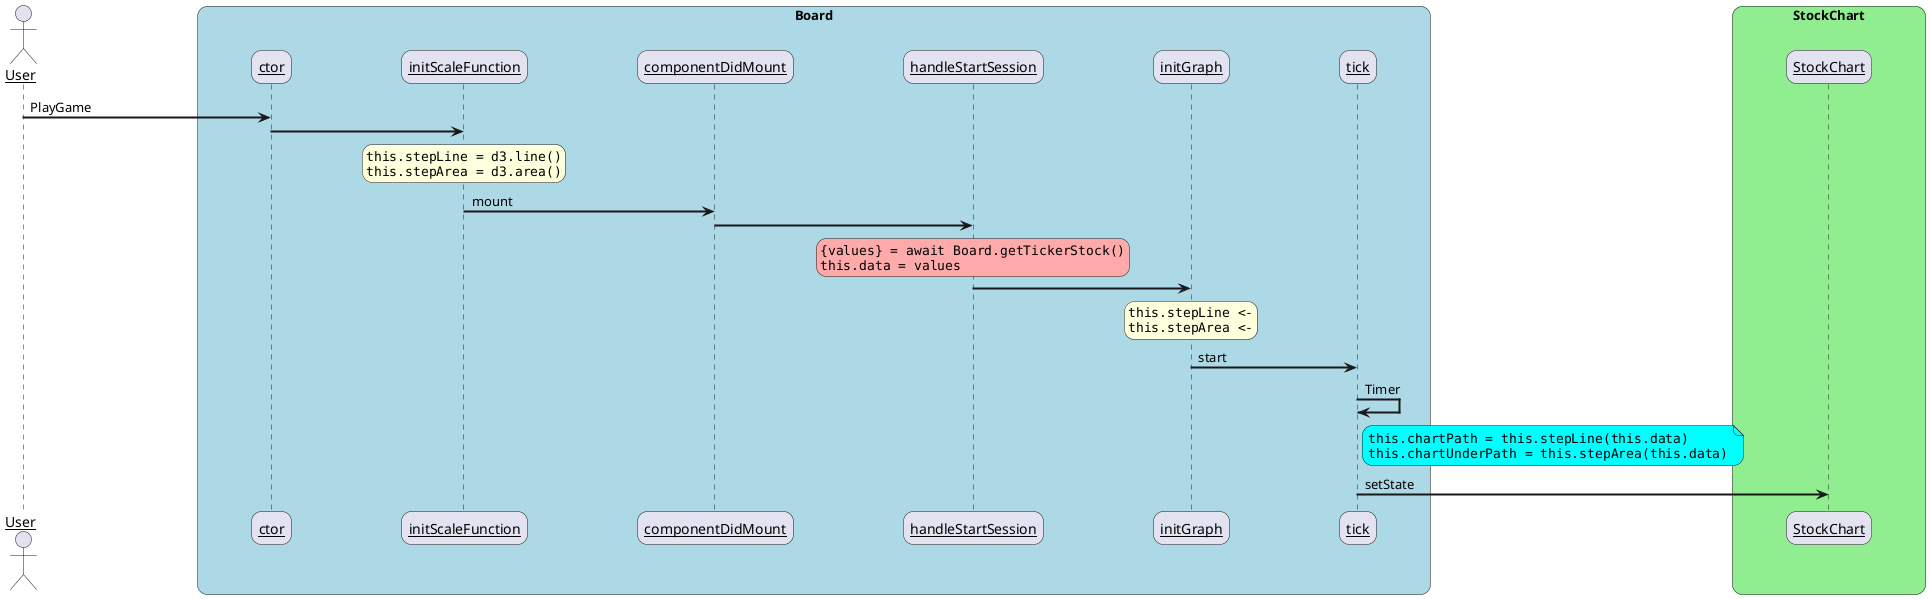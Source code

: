 @startuml
skinparam sequenceArrowThickness 2
skinparam roundcorner 20
skinparam maxmessagesize 60
skinparam sequenceParticipant underline
skinparam BoxPadding 150
skinparam ParticipantPadding 50

actor User

box "Board" #LightBlue
  participant "ctor" as C
  participant "initScaleFunction" as SF
  participant "componentDidMount" as CDM
  participant "handleStartSession" as HSS
  participant "initGraph" as IG
  participant "tick" as T
end box

box "StockChart" #LightGreen
  participant "StockChart" as SC
end box

User -> C: PlayGame

C -> SF
rnote over SF
  ""this.stepLine = d3.line()""
  ""this.stepArea = d3.area()""
end note

SF -> CDM: mount

CDM -> HSS
rnote over HSS #FFAAAA
  ""{values} = await Board.getTickerStock()""
  ""this.data = values""
end note

HSS -> IG
rnote over IG
  ""this.stepLine <-""
  ""this.stepArea <-""
end note

IG -> T: start

T -> T: Timer
note right of T #aqua
  ""this.chartPath = this.stepLine(this.data)""
  ""this.chartUnderPath = this.stepArea(this.data)""
end note

T -> SC: setState
@enduml
